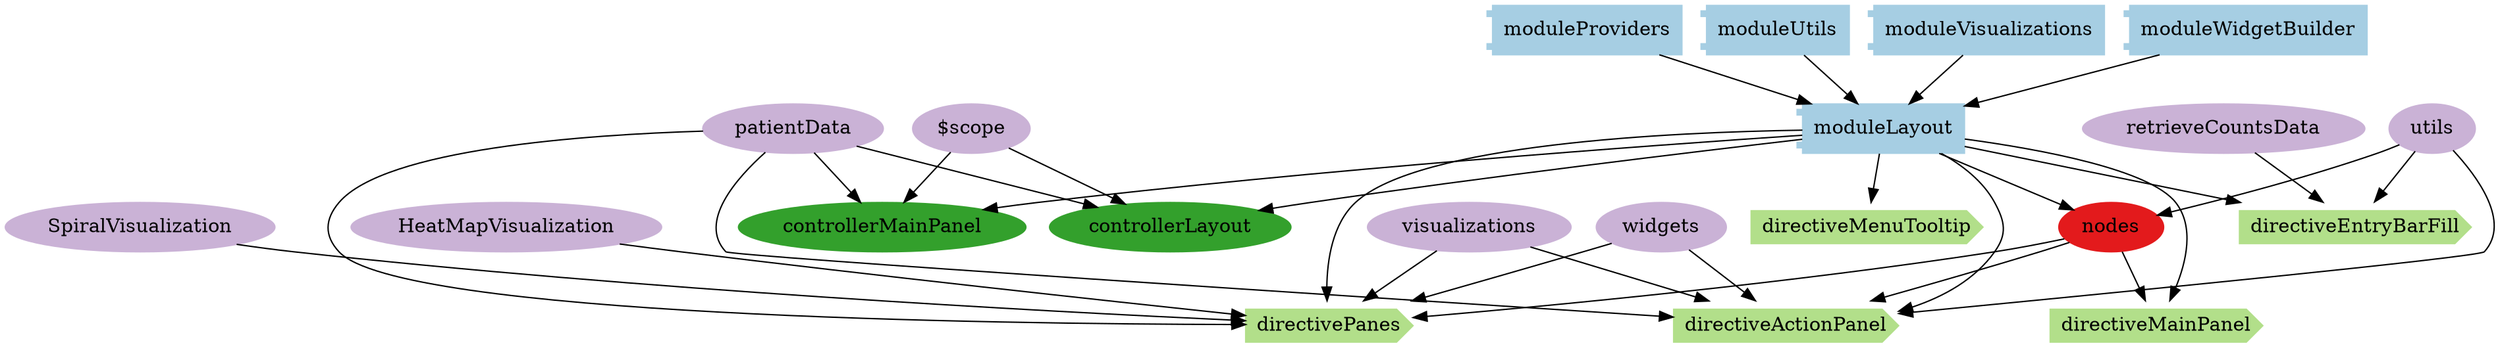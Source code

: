 digraph dependencies {
  node[shape="component",style="filled",colorscheme=paired12]


    node[shape="component"]
    "moduleLayout"[label="moduleLayout", color=1]

    
      "moduleProviders"[label="moduleProviders", color=1]
      "moduleProviders" -> "moduleLayout"
    
      "moduleUtils"[label="moduleUtils", color=1]
      "moduleUtils" -> "moduleLayout"
    
      "moduleVisualizations"[label="moduleVisualizations", color=1]
      "moduleVisualizations" -> "moduleLayout"
    
      "moduleWidgetBuilder"[label="moduleWidgetBuilder", color=1]
      "moduleWidgetBuilder" -> "moduleLayout"
    


    node[shape="ellipse"]
    


    
      "controllerMainPanel"[label="controllerMainPanel", color=4]
      "moduleLayout" -> "controllerMainPanel"
    
      "controllerLayout"[label="controllerLayout", color=4]
      "moduleLayout" -> "controllerLayout"
    

    

    
      "nodes"[label="nodes", color=6]
      "moduleLayout" -> "nodes"
    

    node[shape="cds"]
    

    
      "directiveMainPanel"[label="directiveMainPanel", color=3]
      "moduleLayout" -> "directiveMainPanel"
    
      "directiveEntryBarFill"[label="directiveEntryBarFill", color=3]
      "moduleLayout" -> "directiveEntryBarFill"
    
      "directiveMenuTooltip"[label="directiveMenuTooltip", color=3]
      "moduleLayout" -> "directiveMenuTooltip"
    
      "directiveActionPanel"[label="directiveActionPanel", color=3]
      "moduleLayout" -> "directiveActionPanel"
    
      "directivePanes"[label="directivePanes", color=3]
      "moduleLayout" -> "directivePanes"
    









    node[shape="ellipse",style="filled", color=9]
    

    
      
        "nodes"[label="nodes"]
        "nodes" -> "directiveMainPanel"
      
    
      
        "utils"[label="utils"]
        "utils" -> "directiveEntryBarFill"
      
        "retrieveCountsData"[label="retrieveCountsData"]
        "retrieveCountsData" -> "directiveEntryBarFill"
      
    
      
    
      
        "visualizations"[label="visualizations"]
        "visualizations" -> "directiveActionPanel"
      
        "patientData"[label="patientData"]
        "patientData" -> "directiveActionPanel"
      
        "utils"[label="utils"]
        "utils" -> "directiveActionPanel"
      
        "widgets"[label="widgets"]
        "widgets" -> "directiveActionPanel"
      
        "nodes"[label="nodes"]
        "nodes" -> "directiveActionPanel"
      
    
      
        "widgets"[label="widgets"]
        "widgets" -> "directivePanes"
      
        "nodes"[label="nodes"]
        "nodes" -> "directivePanes"
      
        "patientData"[label="patientData"]
        "patientData" -> "directivePanes"
      
        "visualizations"[label="visualizations"]
        "visualizations" -> "directivePanes"
      
        "HeatMapVisualization"[label="HeatMapVisualization"]
        "HeatMapVisualization" -> "directivePanes"
      
        "SpiralVisualization"[label="SpiralVisualization"]
        "SpiralVisualization" -> "directivePanes"
      
    


    
      
        "$scope"[label="$scope"]
        "$scope" -> "controllerMainPanel"
      
        "patientData"[label="patientData"]
        "patientData" -> "controllerMainPanel"
      
    
      
        "$scope"[label="$scope"]
        "$scope" -> "controllerLayout"
      
        "patientData"[label="patientData"]
        "patientData" -> "controllerLayout"
      
    

    

    
      
        "utils"[label="utils"]
        "utils" -> "nodes"
      
    

    


}
